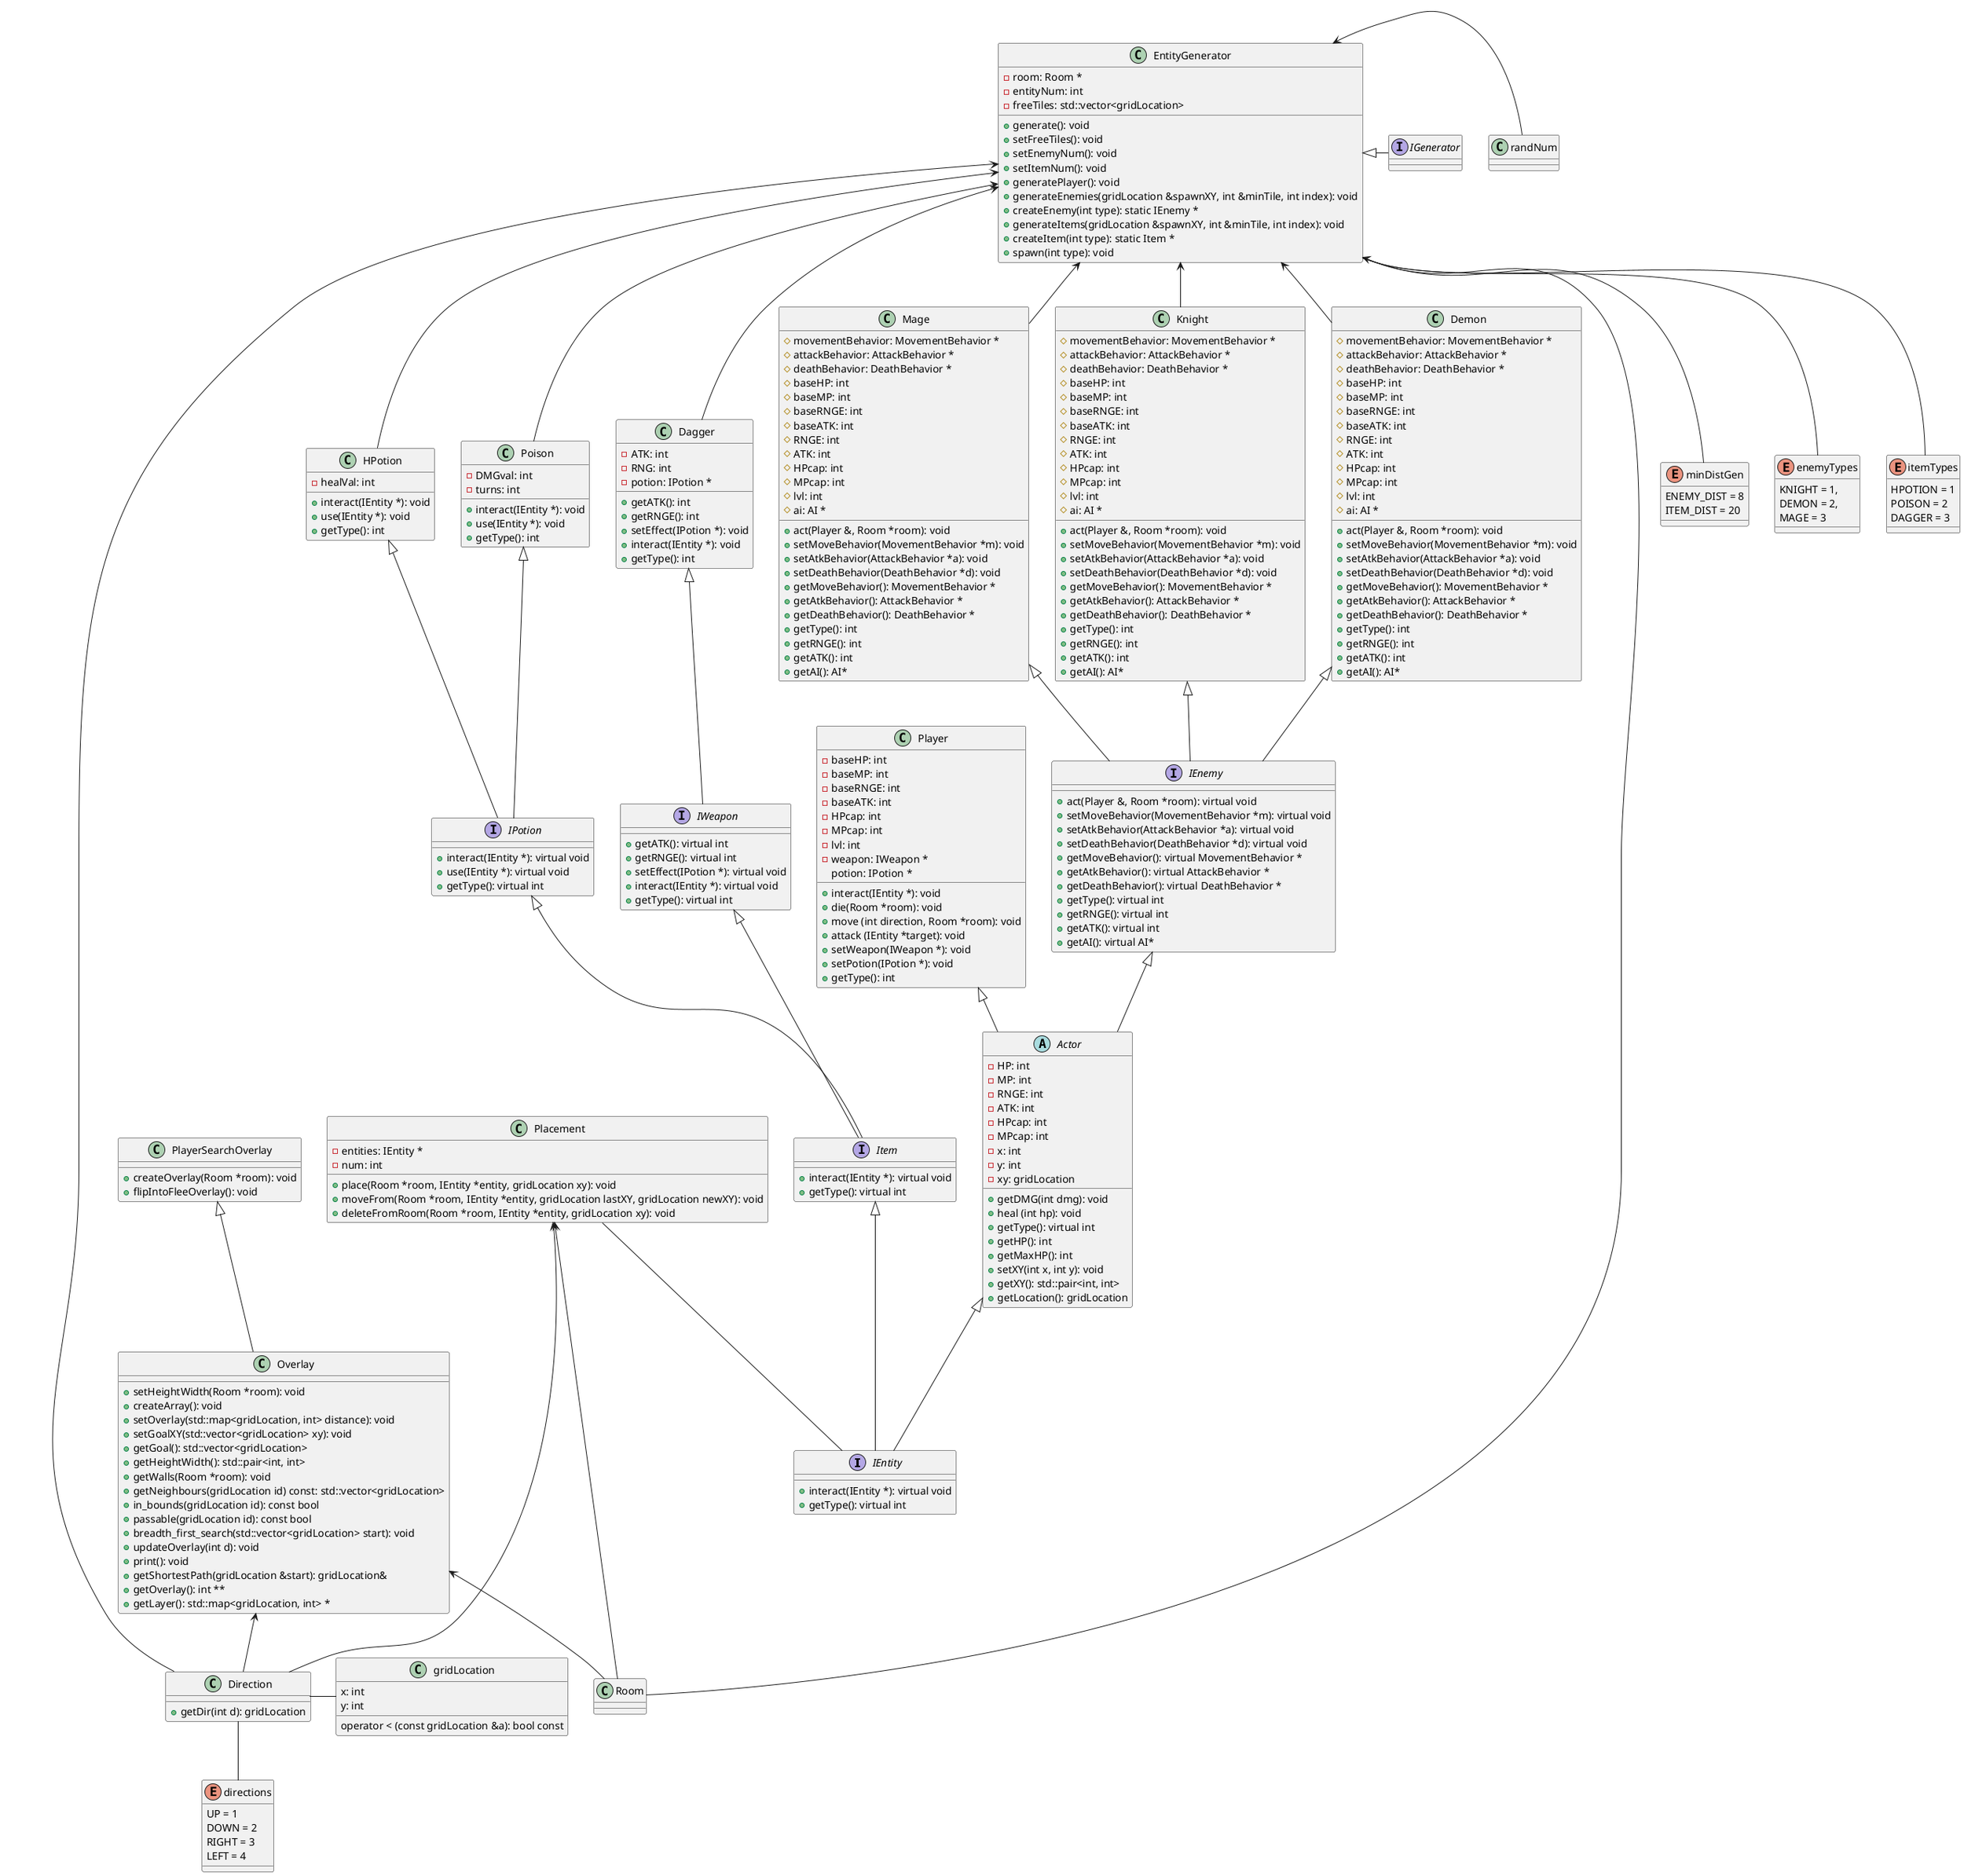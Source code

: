@startuml

interface IEntity {
+interact(IEntity *): virtual void
+getType(): virtual int
}

interface Item {
+interact(IEntity *): virtual void
+getType(): virtual int
}
abstract class Actor {
+getDMG(int dmg): void
+heal (int hp): void
+getType(): virtual int
+getHP(): int
+getMaxHP(): int
+setXY(int x, int y): void
+getXY(): std::pair<int, int>
+getLocation(): gridLocation
-HP: int
-MP: int
-RNGE: int
-ATK: int
-HPcap: int
-MPcap: int
-x: int
-y: int
-xy: gridLocation
}

class Player{
+interact(IEntity *): void
+die(Room *room): void
+move (int direction, Room *room): void
+attack (IEntity *target): void
+setWeapon(IWeapon *): void
+setPotion(IPotion *): void
+getType(): int
-baseHP: int
-baseMP: int
-baseRNGE: int
-baseATK: int
-HPcap: int
-MPcap: int
-lvl: int
-weapon: IWeapon *
potion: IPotion *
}

interface IEnemy {
+act(Player &, Room *room): virtual void
+setMoveBehavior(MovementBehavior *m): virtual void
+setAtkBehavior(AttackBehavior *a): virtual void
+setDeathBehavior(DeathBehavior *d): virtual void
+getMoveBehavior(): virtual MovementBehavior *
+getAtkBehavior(): virtual AttackBehavior *
+getDeathBehavior(): virtual DeathBehavior *
+getType(): virtual int
+getRNGE(): virtual int
+getATK(): virtual int
+getAI(): virtual AI*
}

class Knight {
+act(Player &, Room *room): void
+setMoveBehavior(MovementBehavior *m): void
+setAtkBehavior(AttackBehavior *a): void
+setDeathBehavior(DeathBehavior *d): void
+getMoveBehavior(): MovementBehavior *
+getAtkBehavior(): AttackBehavior *
+getDeathBehavior(): DeathBehavior *
+getType(): int
+getRNGE(): int
+getATK(): int
+getAI(): AI*
#movementBehavior: MovementBehavior *
#attackBehavior: AttackBehavior *
#deathBehavior: DeathBehavior *
#baseHP: int
#baseMP: int
#baseRNGE: int
#baseATK: int
#RNGE: int
#ATK: int
#HPcap: int
#MPcap: int
#lvl: int
#ai: AI *
}

class Demon {
+act(Player &, Room *room): void
+setMoveBehavior(MovementBehavior *m): void
+setAtkBehavior(AttackBehavior *a): void
+setDeathBehavior(DeathBehavior *d): void
+getMoveBehavior(): MovementBehavior *
+getAtkBehavior(): AttackBehavior *
+getDeathBehavior(): DeathBehavior *
+getType(): int
+getRNGE(): int
+getATK(): int
+getAI(): AI*
#movementBehavior: MovementBehavior *
#attackBehavior: AttackBehavior *
#deathBehavior: DeathBehavior *
#baseHP: int
#baseMP: int
#baseRNGE: int
#baseATK: int
#RNGE: int
#ATK: int
#HPcap: int
#MPcap: int
#lvl: int
#ai: AI *
}

class Mage {
+act(Player &, Room *room): void
+setMoveBehavior(MovementBehavior *m): void
+setAtkBehavior(AttackBehavior *a): void
+setDeathBehavior(DeathBehavior *d): void
+getMoveBehavior(): MovementBehavior *
+getAtkBehavior(): AttackBehavior *
+getDeathBehavior(): DeathBehavior *
+getType(): int
+getRNGE(): int
+getATK(): int
+getAI(): AI*
#movementBehavior: MovementBehavior *
#attackBehavior: AttackBehavior *
#deathBehavior: DeathBehavior *
#baseHP: int
#baseMP: int
#baseRNGE: int
#baseATK: int
#RNGE: int
#ATK: int
#HPcap: int
#MPcap: int
#lvl: int
#ai: AI *
}

interface IWeapon {
+getATK(): virtual int
+getRNGE(): virtual int
+setEffect(IPotion *): virtual void
+interact(IEntity *): virtual void
+getType(): virtual int
}

class Dagger {
+getATK(): int
+getRNGE(): int
+setEffect(IPotion *): void
+interact(IEntity *): void
+getType(): int
-ATK: int
-RNG: int
-potion: IPotion *
}

interface IPotion {
+interact(IEntity *): virtual void
+use(IEntity *): virtual void
+getType(): virtual int
}

class HPotion {
+interact(IEntity *): void
+use(IEntity *): void
+getType(): int
- healVal: int
}

class Poison {
+interact(IEntity *): void
+use(IEntity *): void
+getType(): int
-DMGval: int
-turns: int
}

class Placement {
+place(Room *room, IEntity *entity, gridLocation xy): void
+moveFrom(Room *room, IEntity *entity, gridLocation lastXY, gridLocation newXY): void
+deleteFromRoom(Room *room, IEntity *entity, gridLocation xy): void
-entities: IEntity *
-num: int
}

class Direction {
+getDir(int d): gridLocation
}
enum directions{
UP = 1
DOWN = 2
RIGHT = 3
LEFT = 4
}

class gridLocation {
x: int
y: int
operator < (const gridLocation &a): bool const
}

Direction - gridLocation
Direction -- directions
Placement <- Room
Placement <-- Direction
Placement -- IEntity

class EntityGenerator {
+generate(): void
+setFreeTiles(): void
+setEnemyNum(): void
+setItemNum(): void
+generatePlayer(): void
+generateEnemies(gridLocation &spawnXY, int &minTile, int index): void
+createEnemy(int type): static IEnemy *
+generateItems(gridLocation &spawnXY, int &minTile, int index): void
+createItem(int type): static Item *
+spawn(int type): void
-room: Room *
-entityNum: int
-freeTiles: std::vector<gridLocation>
}

enum minDistGen {
    ENEMY_DIST = 8
    ITEM_DIST = 20
}

enum enemyTypes {
    KNIGHT = 1,
    DEMON = 2,
    MAGE = 3
}

enum itemTypes {
    HPOTION = 1
    POISON = 2
    DAGGER = 3
}

interface IGenerator

EntityGenerator -- minDistGen
EntityGenerator -- enemyTypes
EntityGenerator -- itemTypes
EntityGenerator <|- IGenerator
EntityGenerator <- randNum
EntityGenerator <------ Room
EntityGenerator <------ Direction
EntityGenerator <-- Knight
EntityGenerator <-- Demon
EntityGenerator <-- Mage
EntityGenerator <-- HPotion
EntityGenerator <-- Poison
EntityGenerator <-- Dagger

class Overlay {
+setHeightWidth(Room *room): void
+createArray(): void
+setOverlay(std::map<gridLocation, int> distance): void
+setGoalXY(std::vector<gridLocation> xy): void
+getGoal(): std::vector<gridLocation>
+getHeightWidth(): std::pair<int, int>
+getWalls(Room *room): void
+getNeighbours(gridLocation id) const: std::vector<gridLocation>
+in_bounds(gridLocation id): const bool
+passable(gridLocation id): const bool
+breadth_first_search(std::vector<gridLocation> start): void
+updateOverlay(int d): void
+print(): void
+getShortestPath(gridLocation &start): gridLocation&
+getOverlay(): int **
+getLayer(): std::map<gridLocation, int> *
}

Overlay <-- Room
Overlay <-- Direction

class PlayerSearchOverlay {
+createOverlay(Room *room): void
+flipIntoFleeOverlay(): void
}

PlayerSearchOverlay <|-- Overlay

Item <|-- IEntity
Actor <|-- IEntity
Player <|-- Actor
IEnemy <|-- Actor
Knight <|--IEnemy
Demon <|--IEnemy
Mage <|--IEnemy
IPotion <|-- Item
HPotion <|-- IPotion
Poison <|-- IPotion
IWeapon <|-- Item
Dagger <|-- IWeapon

@enduml